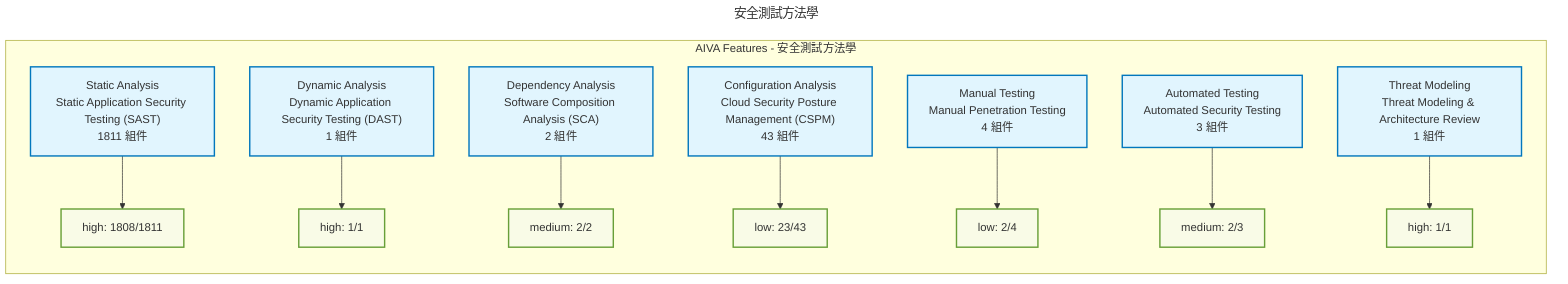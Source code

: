 ---
title: 安全測試方法學
---
flowchart TD
    subgraph "AIVA Features - 安全測試方法學"
        direction TB
        METH1["Static Analysis<br/>Static Application Security Testing (SAST)<br/>1811 組件"]:::methodology
        COMP2["high: 1808/1811"]:::complexity
        METH3["Dynamic Analysis<br/>Dynamic Application Security Testing (DAST)<br/>1 組件"]:::methodology
        COMP4["high: 1/1"]:::complexity
        METH5["Dependency Analysis<br/>Software Composition Analysis (SCA)<br/>2 組件"]:::methodology
        COMP6["medium: 2/2"]:::complexity
        METH7["Configuration Analysis<br/>Cloud Security Posture Management (CSPM)<br/>43 組件"]:::methodology
        COMP8["low: 23/43"]:::complexity
        METH9["Manual Testing<br/>Manual Penetration Testing<br/>4 組件"]:::methodology
        COMP10["low: 2/4"]:::complexity
        METH11["Automated Testing<br/>Automated Security Testing<br/>3 組件"]:::methodology
        COMP12["medium: 2/3"]:::complexity
        METH13["Threat Modeling<br/>Threat Modeling & Architecture Review<br/>1 組件"]:::methodology
        COMP14["high: 1/1"]:::complexity
        METH1 --> COMP2
        METH3 --> COMP4
        METH5 --> COMP6
        METH7 --> COMP8
        METH9 --> COMP10
        METH11 --> COMP12
        METH13 --> COMP14

    end

    classDef critical fill:#ffebee,stroke:#c62828,stroke-width:3px
    classDef high fill:#fff3e0,stroke:#ef6c00,stroke-width:2px
    classDef language fill:#e8f5e8,stroke:#2e7d32,stroke-width:2px
    classDef attack_phase fill:#f3e5f5,stroke:#7b1fa2,stroke-width:2px
    classDef methodology fill:#e1f5fe,stroke:#0277bd,stroke-width:2px
    classDef complexity fill:#f9fbe7,stroke:#689f38,stroke-width:2px